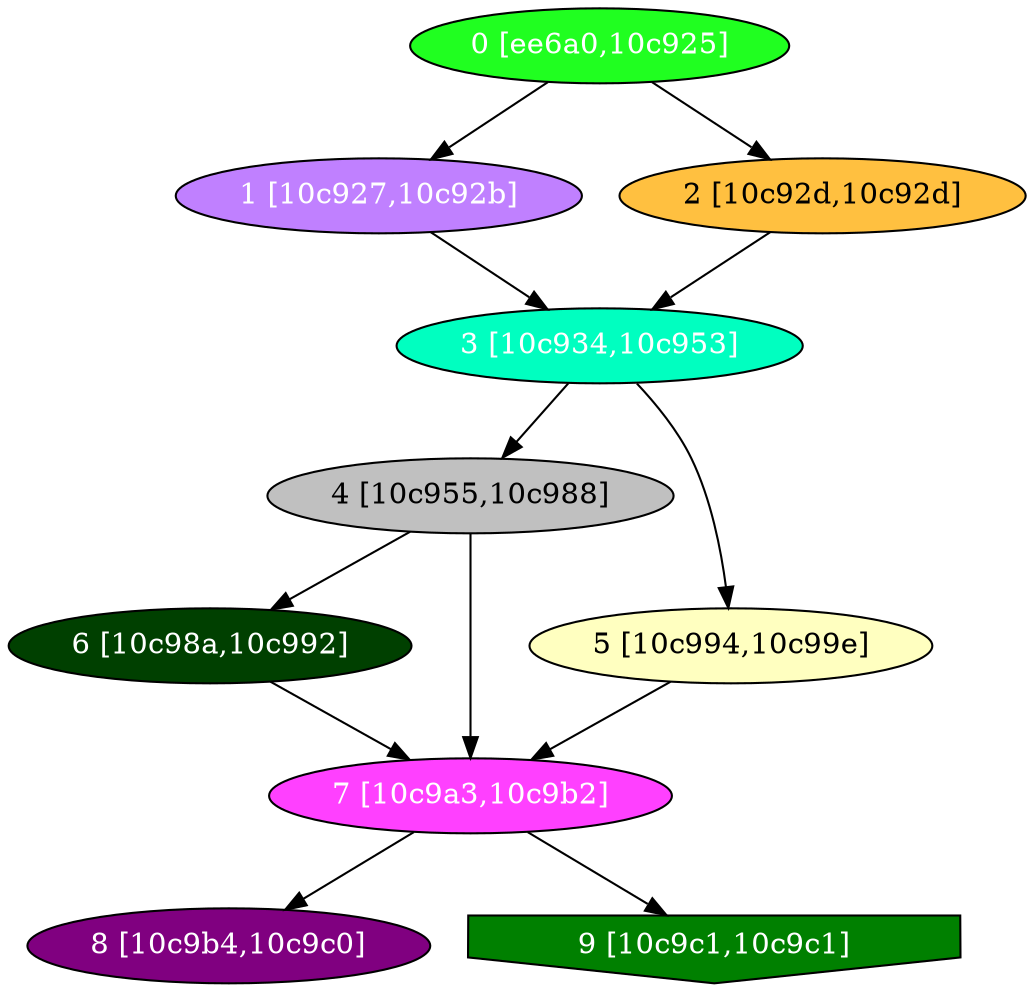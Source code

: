 diGraph libnss3{
	libnss3_0  [style=filled fillcolor="#20FF20" fontcolor="#ffffff" shape=oval label="0 [ee6a0,10c925]"]
	libnss3_1  [style=filled fillcolor="#C080FF" fontcolor="#ffffff" shape=oval label="1 [10c927,10c92b]"]
	libnss3_2  [style=filled fillcolor="#FFC040" fontcolor="#000000" shape=oval label="2 [10c92d,10c92d]"]
	libnss3_3  [style=filled fillcolor="#00FFC0" fontcolor="#ffffff" shape=oval label="3 [10c934,10c953]"]
	libnss3_4  [style=filled fillcolor="#C0C0C0" fontcolor="#000000" shape=oval label="4 [10c955,10c988]"]
	libnss3_5  [style=filled fillcolor="#FFFFC0" fontcolor="#000000" shape=oval label="5 [10c994,10c99e]"]
	libnss3_6  [style=filled fillcolor="#004000" fontcolor="#ffffff" shape=oval label="6 [10c98a,10c992]"]
	libnss3_7  [style=filled fillcolor="#FF40FF" fontcolor="#ffffff" shape=oval label="7 [10c9a3,10c9b2]"]
	libnss3_8  [style=filled fillcolor="#800080" fontcolor="#ffffff" shape=oval label="8 [10c9b4,10c9c0]"]
	libnss3_9  [style=filled fillcolor="#008000" fontcolor="#ffffff" shape=invhouse label="9 [10c9c1,10c9c1]"]

	libnss3_0 -> libnss3_1
	libnss3_0 -> libnss3_2
	libnss3_1 -> libnss3_3
	libnss3_2 -> libnss3_3
	libnss3_3 -> libnss3_4
	libnss3_3 -> libnss3_5
	libnss3_4 -> libnss3_6
	libnss3_4 -> libnss3_7
	libnss3_5 -> libnss3_7
	libnss3_6 -> libnss3_7
	libnss3_7 -> libnss3_8
	libnss3_7 -> libnss3_9
}